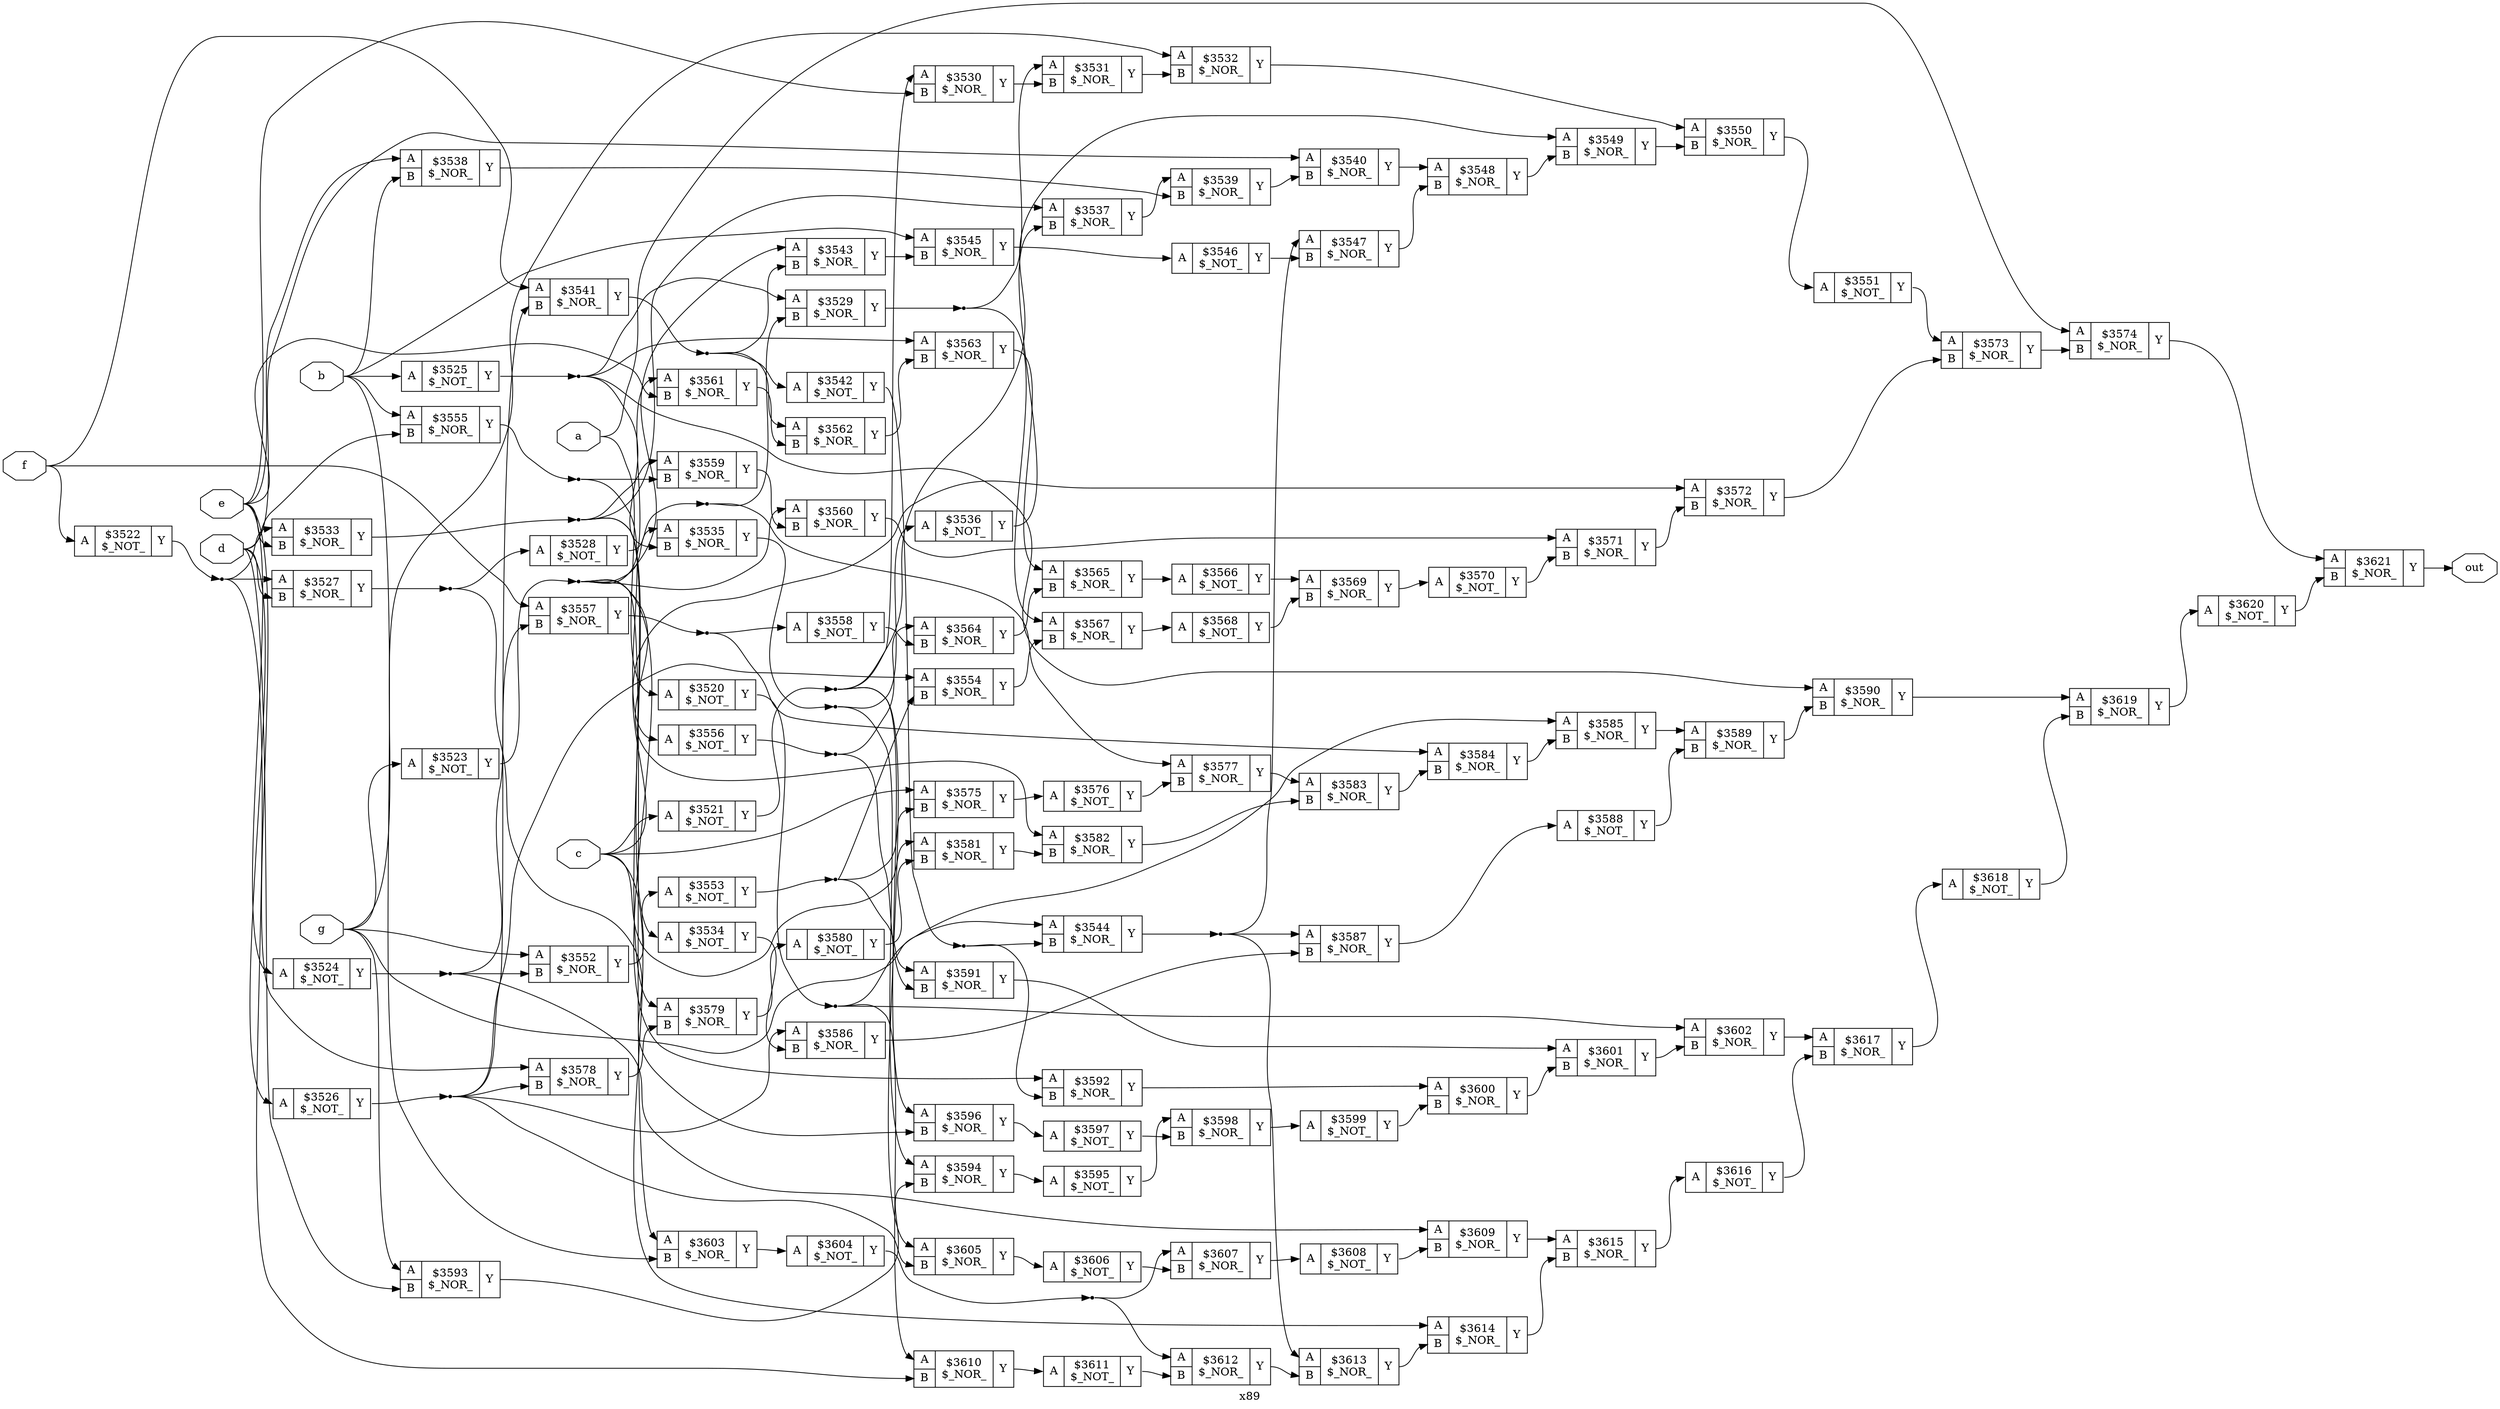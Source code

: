 digraph "x89" {
label="x89";
rankdir="LR";
remincross=true;
n102 [ shape=octagon, label="a", color="black", fontcolor="black" ];
n103 [ shape=octagon, label="b", color="black", fontcolor="black" ];
n104 [ shape=octagon, label="c", color="black", fontcolor="black" ];
n105 [ shape=octagon, label="d", color="black", fontcolor="black" ];
n106 [ shape=octagon, label="e", color="black", fontcolor="black" ];
n107 [ shape=octagon, label="f", color="black", fontcolor="black" ];
n108 [ shape=octagon, label="g", color="black", fontcolor="black" ];
n109 [ shape=octagon, label="out", color="black", fontcolor="black" ];
c112 [ shape=record, label="{{<p110> A}|$3520\n$_NOT_|{<p111> Y}}" ];
c113 [ shape=record, label="{{<p110> A}|$3521\n$_NOT_|{<p111> Y}}" ];
c114 [ shape=record, label="{{<p110> A}|$3522\n$_NOT_|{<p111> Y}}" ];
c115 [ shape=record, label="{{<p110> A}|$3523\n$_NOT_|{<p111> Y}}" ];
c116 [ shape=record, label="{{<p110> A}|$3524\n$_NOT_|{<p111> Y}}" ];
c117 [ shape=record, label="{{<p110> A}|$3525\n$_NOT_|{<p111> Y}}" ];
c118 [ shape=record, label="{{<p110> A}|$3526\n$_NOT_|{<p111> Y}}" ];
c120 [ shape=record, label="{{<p110> A|<p119> B}|$3527\n$_NOR_|{<p111> Y}}" ];
c121 [ shape=record, label="{{<p110> A}|$3528\n$_NOT_|{<p111> Y}}" ];
c122 [ shape=record, label="{{<p110> A|<p119> B}|$3529\n$_NOR_|{<p111> Y}}" ];
c123 [ shape=record, label="{{<p110> A|<p119> B}|$3530\n$_NOR_|{<p111> Y}}" ];
c124 [ shape=record, label="{{<p110> A|<p119> B}|$3531\n$_NOR_|{<p111> Y}}" ];
c125 [ shape=record, label="{{<p110> A|<p119> B}|$3532\n$_NOR_|{<p111> Y}}" ];
c126 [ shape=record, label="{{<p110> A|<p119> B}|$3533\n$_NOR_|{<p111> Y}}" ];
c127 [ shape=record, label="{{<p110> A}|$3534\n$_NOT_|{<p111> Y}}" ];
c128 [ shape=record, label="{{<p110> A|<p119> B}|$3535\n$_NOR_|{<p111> Y}}" ];
c129 [ shape=record, label="{{<p110> A}|$3536\n$_NOT_|{<p111> Y}}" ];
c130 [ shape=record, label="{{<p110> A|<p119> B}|$3537\n$_NOR_|{<p111> Y}}" ];
c131 [ shape=record, label="{{<p110> A|<p119> B}|$3538\n$_NOR_|{<p111> Y}}" ];
c132 [ shape=record, label="{{<p110> A|<p119> B}|$3539\n$_NOR_|{<p111> Y}}" ];
c133 [ shape=record, label="{{<p110> A|<p119> B}|$3540\n$_NOR_|{<p111> Y}}" ];
c134 [ shape=record, label="{{<p110> A|<p119> B}|$3541\n$_NOR_|{<p111> Y}}" ];
c135 [ shape=record, label="{{<p110> A}|$3542\n$_NOT_|{<p111> Y}}" ];
c136 [ shape=record, label="{{<p110> A|<p119> B}|$3543\n$_NOR_|{<p111> Y}}" ];
c137 [ shape=record, label="{{<p110> A|<p119> B}|$3544\n$_NOR_|{<p111> Y}}" ];
c138 [ shape=record, label="{{<p110> A|<p119> B}|$3545\n$_NOR_|{<p111> Y}}" ];
c139 [ shape=record, label="{{<p110> A}|$3546\n$_NOT_|{<p111> Y}}" ];
c140 [ shape=record, label="{{<p110> A|<p119> B}|$3547\n$_NOR_|{<p111> Y}}" ];
c141 [ shape=record, label="{{<p110> A|<p119> B}|$3548\n$_NOR_|{<p111> Y}}" ];
c142 [ shape=record, label="{{<p110> A|<p119> B}|$3549\n$_NOR_|{<p111> Y}}" ];
c143 [ shape=record, label="{{<p110> A|<p119> B}|$3550\n$_NOR_|{<p111> Y}}" ];
c144 [ shape=record, label="{{<p110> A}|$3551\n$_NOT_|{<p111> Y}}" ];
c145 [ shape=record, label="{{<p110> A|<p119> B}|$3552\n$_NOR_|{<p111> Y}}" ];
c146 [ shape=record, label="{{<p110> A}|$3553\n$_NOT_|{<p111> Y}}" ];
c147 [ shape=record, label="{{<p110> A|<p119> B}|$3554\n$_NOR_|{<p111> Y}}" ];
c148 [ shape=record, label="{{<p110> A|<p119> B}|$3555\n$_NOR_|{<p111> Y}}" ];
c149 [ shape=record, label="{{<p110> A}|$3556\n$_NOT_|{<p111> Y}}" ];
c150 [ shape=record, label="{{<p110> A|<p119> B}|$3557\n$_NOR_|{<p111> Y}}" ];
c151 [ shape=record, label="{{<p110> A}|$3558\n$_NOT_|{<p111> Y}}" ];
c152 [ shape=record, label="{{<p110> A|<p119> B}|$3559\n$_NOR_|{<p111> Y}}" ];
c153 [ shape=record, label="{{<p110> A|<p119> B}|$3560\n$_NOR_|{<p111> Y}}" ];
c154 [ shape=record, label="{{<p110> A|<p119> B}|$3561\n$_NOR_|{<p111> Y}}" ];
c155 [ shape=record, label="{{<p110> A|<p119> B}|$3562\n$_NOR_|{<p111> Y}}" ];
c156 [ shape=record, label="{{<p110> A|<p119> B}|$3563\n$_NOR_|{<p111> Y}}" ];
c157 [ shape=record, label="{{<p110> A|<p119> B}|$3564\n$_NOR_|{<p111> Y}}" ];
c158 [ shape=record, label="{{<p110> A|<p119> B}|$3565\n$_NOR_|{<p111> Y}}" ];
c159 [ shape=record, label="{{<p110> A}|$3566\n$_NOT_|{<p111> Y}}" ];
c160 [ shape=record, label="{{<p110> A|<p119> B}|$3567\n$_NOR_|{<p111> Y}}" ];
c161 [ shape=record, label="{{<p110> A}|$3568\n$_NOT_|{<p111> Y}}" ];
c162 [ shape=record, label="{{<p110> A|<p119> B}|$3569\n$_NOR_|{<p111> Y}}" ];
c163 [ shape=record, label="{{<p110> A}|$3570\n$_NOT_|{<p111> Y}}" ];
c164 [ shape=record, label="{{<p110> A|<p119> B}|$3571\n$_NOR_|{<p111> Y}}" ];
c165 [ shape=record, label="{{<p110> A|<p119> B}|$3572\n$_NOR_|{<p111> Y}}" ];
c166 [ shape=record, label="{{<p110> A|<p119> B}|$3573\n$_NOR_|{<p111> Y}}" ];
c167 [ shape=record, label="{{<p110> A|<p119> B}|$3574\n$_NOR_|{<p111> Y}}" ];
c168 [ shape=record, label="{{<p110> A|<p119> B}|$3575\n$_NOR_|{<p111> Y}}" ];
c169 [ shape=record, label="{{<p110> A}|$3576\n$_NOT_|{<p111> Y}}" ];
c170 [ shape=record, label="{{<p110> A|<p119> B}|$3577\n$_NOR_|{<p111> Y}}" ];
c171 [ shape=record, label="{{<p110> A|<p119> B}|$3578\n$_NOR_|{<p111> Y}}" ];
c172 [ shape=record, label="{{<p110> A|<p119> B}|$3579\n$_NOR_|{<p111> Y}}" ];
c173 [ shape=record, label="{{<p110> A}|$3580\n$_NOT_|{<p111> Y}}" ];
c174 [ shape=record, label="{{<p110> A|<p119> B}|$3581\n$_NOR_|{<p111> Y}}" ];
c175 [ shape=record, label="{{<p110> A|<p119> B}|$3582\n$_NOR_|{<p111> Y}}" ];
c176 [ shape=record, label="{{<p110> A|<p119> B}|$3583\n$_NOR_|{<p111> Y}}" ];
c177 [ shape=record, label="{{<p110> A|<p119> B}|$3584\n$_NOR_|{<p111> Y}}" ];
c178 [ shape=record, label="{{<p110> A|<p119> B}|$3585\n$_NOR_|{<p111> Y}}" ];
c179 [ shape=record, label="{{<p110> A|<p119> B}|$3586\n$_NOR_|{<p111> Y}}" ];
c180 [ shape=record, label="{{<p110> A|<p119> B}|$3587\n$_NOR_|{<p111> Y}}" ];
c181 [ shape=record, label="{{<p110> A}|$3588\n$_NOT_|{<p111> Y}}" ];
c182 [ shape=record, label="{{<p110> A|<p119> B}|$3589\n$_NOR_|{<p111> Y}}" ];
c183 [ shape=record, label="{{<p110> A|<p119> B}|$3590\n$_NOR_|{<p111> Y}}" ];
c184 [ shape=record, label="{{<p110> A|<p119> B}|$3591\n$_NOR_|{<p111> Y}}" ];
c185 [ shape=record, label="{{<p110> A|<p119> B}|$3592\n$_NOR_|{<p111> Y}}" ];
c186 [ shape=record, label="{{<p110> A|<p119> B}|$3593\n$_NOR_|{<p111> Y}}" ];
c187 [ shape=record, label="{{<p110> A|<p119> B}|$3594\n$_NOR_|{<p111> Y}}" ];
c188 [ shape=record, label="{{<p110> A}|$3595\n$_NOT_|{<p111> Y}}" ];
c189 [ shape=record, label="{{<p110> A|<p119> B}|$3596\n$_NOR_|{<p111> Y}}" ];
c190 [ shape=record, label="{{<p110> A}|$3597\n$_NOT_|{<p111> Y}}" ];
c191 [ shape=record, label="{{<p110> A|<p119> B}|$3598\n$_NOR_|{<p111> Y}}" ];
c192 [ shape=record, label="{{<p110> A}|$3599\n$_NOT_|{<p111> Y}}" ];
c193 [ shape=record, label="{{<p110> A|<p119> B}|$3600\n$_NOR_|{<p111> Y}}" ];
c194 [ shape=record, label="{{<p110> A|<p119> B}|$3601\n$_NOR_|{<p111> Y}}" ];
c195 [ shape=record, label="{{<p110> A|<p119> B}|$3602\n$_NOR_|{<p111> Y}}" ];
c196 [ shape=record, label="{{<p110> A|<p119> B}|$3603\n$_NOR_|{<p111> Y}}" ];
c197 [ shape=record, label="{{<p110> A}|$3604\n$_NOT_|{<p111> Y}}" ];
c198 [ shape=record, label="{{<p110> A|<p119> B}|$3605\n$_NOR_|{<p111> Y}}" ];
c199 [ shape=record, label="{{<p110> A}|$3606\n$_NOT_|{<p111> Y}}" ];
c200 [ shape=record, label="{{<p110> A|<p119> B}|$3607\n$_NOR_|{<p111> Y}}" ];
c201 [ shape=record, label="{{<p110> A}|$3608\n$_NOT_|{<p111> Y}}" ];
c202 [ shape=record, label="{{<p110> A|<p119> B}|$3609\n$_NOR_|{<p111> Y}}" ];
c203 [ shape=record, label="{{<p110> A|<p119> B}|$3610\n$_NOR_|{<p111> Y}}" ];
c204 [ shape=record, label="{{<p110> A}|$3611\n$_NOT_|{<p111> Y}}" ];
c205 [ shape=record, label="{{<p110> A|<p119> B}|$3612\n$_NOR_|{<p111> Y}}" ];
c206 [ shape=record, label="{{<p110> A|<p119> B}|$3613\n$_NOR_|{<p111> Y}}" ];
c207 [ shape=record, label="{{<p110> A|<p119> B}|$3614\n$_NOR_|{<p111> Y}}" ];
c208 [ shape=record, label="{{<p110> A|<p119> B}|$3615\n$_NOR_|{<p111> Y}}" ];
c209 [ shape=record, label="{{<p110> A}|$3616\n$_NOT_|{<p111> Y}}" ];
c210 [ shape=record, label="{{<p110> A|<p119> B}|$3617\n$_NOR_|{<p111> Y}}" ];
c211 [ shape=record, label="{{<p110> A}|$3618\n$_NOT_|{<p111> Y}}" ];
c212 [ shape=record, label="{{<p110> A|<p119> B}|$3619\n$_NOR_|{<p111> Y}}" ];
c213 [ shape=record, label="{{<p110> A}|$3620\n$_NOT_|{<p111> Y}}" ];
c214 [ shape=record, label="{{<p110> A|<p119> B}|$3621\n$_NOR_|{<p111> Y}}" ];
c204:p111:e -> c205:p119:w [color="black", label=""];
c213:p111:e -> c214:p119:w [color="black", label=""];
c203:p111:e -> c204:p110:w [color="black", label=""];
n101 [ shape=point ];
c112:p111:e -> n101:w [color="black", label=""];
n101:e -> c178:p110:w [color="black", label=""];
n101:e -> c195:p110:w [color="black", label=""];
n101:e -> c203:p110:w [color="black", label=""];
n102:e -> c112:p110:w [color="black", label=""];
n102:e -> c167:p110:w [color="black", label=""];
n103:e -> c117:p110:w [color="black", label=""];
n103:e -> c131:p119:w [color="black", label=""];
n103:e -> c138:p110:w [color="black", label=""];
n103:e -> c148:p110:w [color="black", label=""];
n103:e -> c196:p119:w [color="black", label=""];
n104:e -> c113:p110:w [color="black", label=""];
n104:e -> c165:p110:w [color="black", label=""];
n104:e -> c168:p110:w [color="black", label=""];
n104:e -> c174:p110:w [color="black", label=""];
n104:e -> c207:p110:w [color="black", label=""];
n105:e -> c118:p110:w [color="black", label=""];
n105:e -> c120:p119:w [color="black", label=""];
n105:e -> c133:p110:w [color="black", label=""];
n105:e -> c148:p119:w [color="black", label=""];
n105:e -> c186:p119:w [color="black", label=""];
n106:e -> c116:p110:w [color="black", label=""];
n106:e -> c123:p119:w [color="black", label=""];
n106:e -> c126:p119:w [color="black", label=""];
n106:e -> c131:p110:w [color="black", label=""];
n106:e -> c154:p119:w [color="black", label=""];
n106:e -> c171:p110:w [color="black", label=""];
n107:e -> c114:p110:w [color="black", label=""];
n107:e -> c134:p110:w [color="black", label=""];
n107:e -> c150:p110:w [color="black", label=""];
n108:e -> c115:p110:w [color="black", label=""];
n108:e -> c125:p110:w [color="black", label=""];
n108:e -> c137:p110:w [color="black", label=""];
n108:e -> c145:p110:w [color="black", label=""];
n108:e -> c186:p110:w [color="black", label=""];
c214:p111:e -> n109:w [color="black", label=""];
n11 [ shape=point ];
c113:p111:e -> n11:w [color="black", label=""];
n11:e -> c123:p110:w [color="black", label=""];
n11:e -> c142:p110:w [color="black", label=""];
n11:e -> c189:p110:w [color="black", label=""];
n11:e -> c198:p110:w [color="black", label=""];
n12 [ shape=point ];
c114:p111:e -> n12:w [color="black", label=""];
n12:e -> c120:p110:w [color="black", label=""];
n12:e -> c126:p110:w [color="black", label=""];
n12:e -> c203:p119:w [color="black", label=""];
n13 [ shape=point ];
c115:p111:e -> n13:w [color="black", label=""];
n13:e -> c128:p110:w [color="black", label=""];
n13:e -> c136:p110:w [color="black", label=""];
n13:e -> c153:p110:w [color="black", label=""];
n13:e -> c154:p110:w [color="black", label=""];
n13:e -> c175:p110:w [color="black", label=""];
n13:e -> c185:p110:w [color="black", label=""];
n13:e -> c196:p110:w [color="black", label=""];
n14 [ shape=point ];
c116:p111:e -> n14:w [color="black", label=""];
n14:e -> c145:p119:w [color="black", label=""];
n14:e -> c150:p119:w [color="black", label=""];
n14:e -> c202:p110:w [color="black", label=""];
n15 [ shape=point ];
c117:p111:e -> n15:w [color="black", label=""];
n15:e -> c122:p110:w [color="black", label=""];
n15:e -> c128:p119:w [color="black", label=""];
n15:e -> c156:p110:w [color="black", label=""];
n15:e -> c183:p110:w [color="black", label=""];
n16 [ shape=point ];
c118:p111:e -> n16:w [color="black", label=""];
n16:e -> c134:p119:w [color="black", label=""];
n16:e -> c147:p110:w [color="black", label=""];
n16:e -> c171:p119:w [color="black", label=""];
n16:e -> c179:p110:w [color="black", label=""];
n16:e -> c198:p119:w [color="black", label=""];
n17 [ shape=point ];
c120:p111:e -> n17:w [color="black", label=""];
n17:e -> c121:p110:w [color="black", label=""];
n17:e -> c189:p119:w [color="black", label=""];
n18 [ shape=point ];
c121:p111:e -> n18:w [color="black", label=""];
n18:e -> c122:p119:w [color="black", label=""];
n18:e -> c170:p110:w [color="black", label=""];
n19 [ shape=point ];
c122:p111:e -> n19:w [color="black", label=""];
n19:e -> c124:p110:w [color="black", label=""];
n19:e -> c160:p110:w [color="black", label=""];
c205:p111:e -> c206:p119:w [color="black", label=""];
c123:p111:e -> c124:p119:w [color="black", label=""];
c124:p111:e -> c125:p119:w [color="black", label=""];
c125:p111:e -> c143:p110:w [color="black", label=""];
n23 [ shape=point ];
c126:p111:e -> n23:w [color="black", label=""];
n23:e -> c127:p110:w [color="black", label=""];
n23:e -> c130:p110:w [color="black", label=""];
n23:e -> c152:p110:w [color="black", label=""];
n23:e -> c172:p110:w [color="black", label=""];
c127:p111:e -> c179:p119:w [color="black", label=""];
n25 [ shape=point ];
c128:p111:e -> n25:w [color="black", label=""];
n25:e -> c129:p110:w [color="black", label=""];
n25:e -> c187:p110:w [color="black", label=""];
c129:p111:e -> c130:p119:w [color="black", label=""];
c130:p111:e -> c132:p110:w [color="black", label=""];
c131:p111:e -> c132:p119:w [color="black", label=""];
c132:p111:e -> c133:p119:w [color="black", label=""];
c206:p111:e -> c207:p119:w [color="black", label=""];
c133:p111:e -> c141:p110:w [color="black", label=""];
n31 [ shape=point ];
c134:p111:e -> n31:w [color="black", label=""];
n31:e -> c135:p110:w [color="black", label=""];
n31:e -> c136:p119:w [color="black", label=""];
n31:e -> c155:p110:w [color="black", label=""];
n32 [ shape=point ];
c135:p111:e -> n32:w [color="black", label=""];
n32:e -> c137:p119:w [color="black", label=""];
n32:e -> c185:p119:w [color="black", label=""];
c136:p111:e -> c138:p119:w [color="black", label=""];
n34 [ shape=point ];
c137:p111:e -> n34:w [color="black", label=""];
n34:e -> c140:p110:w [color="black", label=""];
n34:e -> c180:p110:w [color="black", label=""];
n34:e -> c206:p110:w [color="black", label=""];
c138:p111:e -> c139:p110:w [color="black", label=""];
c139:p111:e -> c140:p119:w [color="black", label=""];
c140:p111:e -> c141:p119:w [color="black", label=""];
c141:p111:e -> c142:p119:w [color="black", label=""];
c142:p111:e -> c143:p119:w [color="black", label=""];
c207:p111:e -> c208:p119:w [color="black", label=""];
c143:p111:e -> c144:p110:w [color="black", label=""];
c144:p111:e -> c166:p110:w [color="black", label=""];
c145:p111:e -> c146:p110:w [color="black", label=""];
n43 [ shape=point ];
c146:p111:e -> n43:w [color="black", label=""];
n43:e -> c147:p119:w [color="black", label=""];
n43:e -> c168:p119:w [color="black", label=""];
n43:e -> c184:p110:w [color="black", label=""];
c147:p111:e -> c160:p119:w [color="black", label=""];
n45 [ shape=point ];
c148:p111:e -> n45:w [color="black", label=""];
n45:e -> c149:p110:w [color="black", label=""];
n45:e -> c152:p119:w [color="black", label=""];
n46 [ shape=point ];
c149:p111:e -> n46:w [color="black", label=""];
n46:e -> c157:p110:w [color="black", label=""];
n46:e -> c184:p119:w [color="black", label=""];
n47 [ shape=point ];
c150:p111:e -> n47:w [color="black", label=""];
n47:e -> c151:p110:w [color="black", label=""];
n47:e -> c177:p110:w [color="black", label=""];
c151:p111:e -> c157:p119:w [color="black", label=""];
c152:p111:e -> c153:p119:w [color="black", label=""];
c208:p111:e -> c209:p110:w [color="black", label=""];
c153:p111:e -> c164:p110:w [color="black", label=""];
c154:p111:e -> c155:p119:w [color="black", label=""];
c155:p111:e -> c156:p119:w [color="black", label=""];
c156:p111:e -> c158:p110:w [color="black", label=""];
c157:p111:e -> c158:p119:w [color="black", label=""];
c158:p111:e -> c159:p110:w [color="black", label=""];
c159:p111:e -> c162:p110:w [color="black", label=""];
c160:p111:e -> c161:p110:w [color="black", label=""];
c161:p111:e -> c162:p119:w [color="black", label=""];
c162:p111:e -> c163:p110:w [color="black", label=""];
c209:p111:e -> c210:p119:w [color="black", label=""];
c163:p111:e -> c164:p119:w [color="black", label=""];
c164:p111:e -> c165:p119:w [color="black", label=""];
c165:p111:e -> c166:p119:w [color="black", label=""];
c166:p111:e -> c167:p119:w [color="black", label=""];
c167:p111:e -> c214:p110:w [color="black", label=""];
c168:p111:e -> c169:p110:w [color="black", label=""];
c169:p111:e -> c170:p119:w [color="black", label=""];
c170:p111:e -> c176:p110:w [color="black", label=""];
c171:p111:e -> c172:p119:w [color="black", label=""];
c172:p111:e -> c173:p110:w [color="black", label=""];
c210:p111:e -> c211:p110:w [color="black", label=""];
c173:p111:e -> c174:p119:w [color="black", label=""];
c174:p111:e -> c175:p119:w [color="black", label=""];
c175:p111:e -> c176:p119:w [color="black", label=""];
c176:p111:e -> c177:p119:w [color="black", label=""];
c177:p111:e -> c178:p119:w [color="black", label=""];
c178:p111:e -> c182:p110:w [color="black", label=""];
c179:p111:e -> c180:p119:w [color="black", label=""];
c180:p111:e -> c181:p110:w [color="black", label=""];
c181:p111:e -> c182:p119:w [color="black", label=""];
c182:p111:e -> c183:p119:w [color="black", label=""];
c211:p111:e -> c212:p119:w [color="black", label=""];
c183:p111:e -> c212:p110:w [color="black", label=""];
c184:p111:e -> c194:p110:w [color="black", label=""];
c185:p111:e -> c193:p110:w [color="black", label=""];
c186:p111:e -> c187:p119:w [color="black", label=""];
c187:p111:e -> c188:p110:w [color="black", label=""];
c188:p111:e -> c191:p110:w [color="black", label=""];
c189:p111:e -> c190:p110:w [color="black", label=""];
c190:p111:e -> c191:p119:w [color="black", label=""];
c191:p111:e -> c192:p110:w [color="black", label=""];
c192:p111:e -> c193:p119:w [color="black", label=""];
c212:p111:e -> c213:p110:w [color="black", label=""];
c193:p111:e -> c194:p119:w [color="black", label=""];
c194:p111:e -> c195:p119:w [color="black", label=""];
c195:p111:e -> c210:p110:w [color="black", label=""];
c196:p111:e -> c197:p110:w [color="black", label=""];
n94 [ shape=point ];
c197:p111:e -> n94:w [color="black", label=""];
n94:e -> c200:p110:w [color="black", label=""];
n94:e -> c205:p110:w [color="black", label=""];
c198:p111:e -> c199:p110:w [color="black", label=""];
c199:p111:e -> c200:p119:w [color="black", label=""];
c200:p111:e -> c201:p110:w [color="black", label=""];
c201:p111:e -> c202:p119:w [color="black", label=""];
c202:p111:e -> c208:p110:w [color="black", label=""];
}
